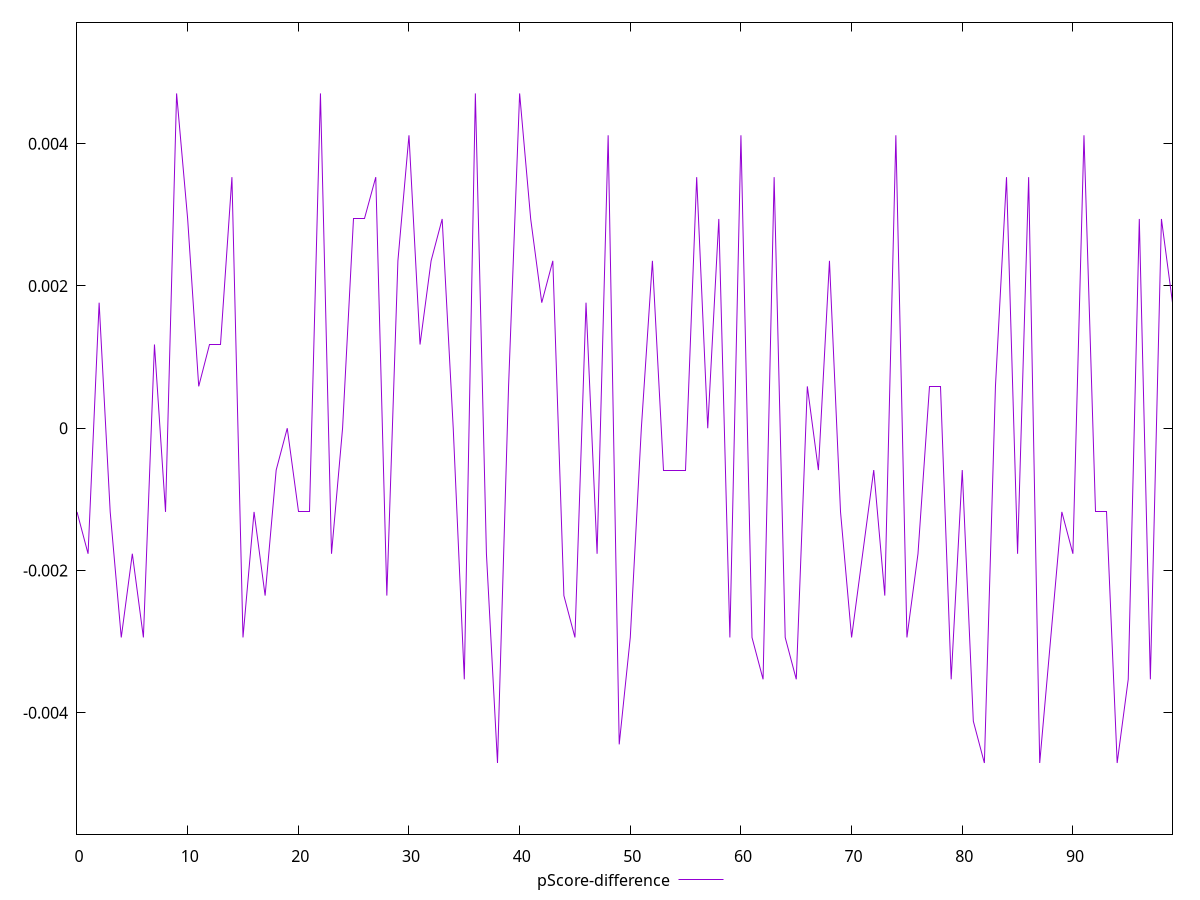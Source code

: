 reset

$pScoreDifference <<EOF
0 -0.0011764705882353343
1 -0.001764705882352946
2 0.001764705882352946
3 -0.0011764705882353343
4 -0.002941176470588225
5 -0.001764705882352946
6 -0.002941176470588225
7 0.0011764705882352788
8 -0.0011764705882353343
9 0.004705882352941171
10 0.0029411764705882804
11 0.0005882352941176117
12 0.0011764705882352788
13 0.0011764705882352788
14 0.003529411764705892
15 -0.002941176470588225
16 -0.0011764705882352788
17 -0.002352941176470613
18 -0.0005882352941176672
19 0
20 -0.0011764705882353343
21 -0.0011764705882352788
22 0.004705882352941171
23 -0.001764705882352946
24 0
25 0.002941176470588225
26 0.002941176470588225
27 0.0035294117647058365
28 -0.002352941176470613
29 0.002352941176470613
30 0.004117647058823504
31 0.0011764705882352788
32 0.002352941176470613
33 0.002941176470588225
34 -5.551115123125783e-17
35 -0.0035294117647058365
36 0.004705882352941171
37 -0.0017647058823528905
38 -0.004705882352941171
39 0.0005882352941176117
40 0.004705882352941171
41 0.002941176470588225
42 0.001764705882352946
43 0.002352941176470613
44 -0.0023529411764705577
45 -0.002941176470588225
46 0.001764705882352946
47 -0.001764705882352946
48 0.004117647058823504
49 -0.004444444444444473
50 -0.002941176470588225
51 0
52 0.0023529411764705577
53 -0.0005882352941176117
54 -0.0005882352941176672
55 -0.0005882352941176117
56 0.003529411764705892
57 0
58 0.002941176470588225
59 -0.002941176470588225
60 0.004117647058823504
61 -0.002941176470588225
62 -0.003529411764705892
63 0.003529411764705892
64 -0.002941176470588225
65 -0.003529411764705892
66 0.0005882352941176117
67 -0.0005882352941176117
68 0.002352941176470613
69 -0.0011764705882353343
70 -0.002941176470588225
71 -0.0017647058823528905
72 -0.0005882352941176672
73 -0.002352941176470613
74 0.004117647058823559
75 -0.002941176470588225
76 -0.0017647058823528905
77 0.0005882352941176672
78 0.0005882352941176117
79 -0.003529411764705892
80 -0.0005882352941176672
81 -0.004117647058823504
82 -0.004705882352941171
83 0.0005882352941176117
84 0.0035294117647058365
85 -0.001764705882352946
86 0.003529411764705892
87 -0.004705882352941171
88 -0.002941176470588225
89 -0.0011764705882353343
90 -0.0017647058823528905
91 0.004117647058823504
92 -0.0011764705882352788
93 -0.0011764705882352788
94 -0.004705882352941171
95 -0.003529411764705892
96 0.002941176470588225
97 -0.003529411764705892
98 0.002941176470588225
99 0.001764705882352946
EOF

set key outside below
set xrange [0:99]
set yrange [-0.005705882352941171:0.005705882352941171]
set trange [-0.005705882352941171:0.005705882352941171]
set terminal svg size 640, 500 enhanced background rgb 'white'
set output "reports/report_00028_2021-02-24T12-49-42.674Z/uses-http2/samples/card/pScore-difference/values.svg"

plot $pScoreDifference title "pScore-difference" with line

reset
